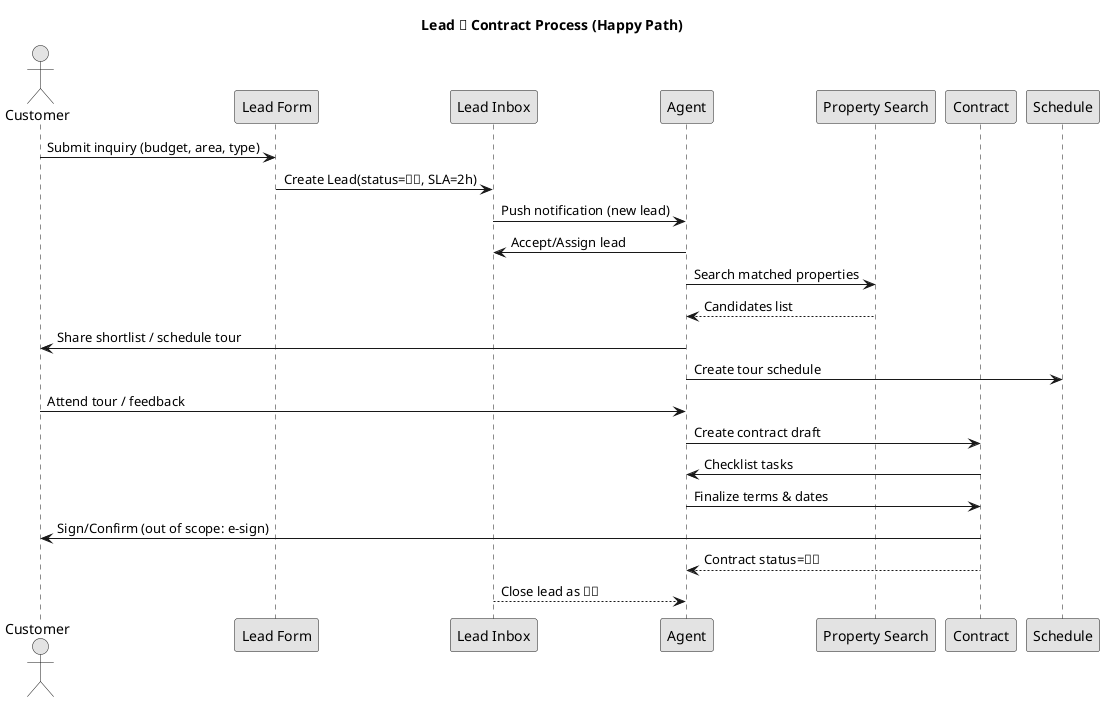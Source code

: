 @startuml ProcessLeadToContract
skinparam monochrome true
skinparam defaultFontName Noto Sans

title Lead → Contract Process (Happy Path)

actor Customer as C
participant "Lead Form" as LF
participant "Lead Inbox" as LI
participant "Agent" as A
participant "Property Search" as PS
participant "Contract" as CT
participant "Schedule" as SC

C -> LF: Submit inquiry (budget, area, type)
LF -> LI: Create Lead(status=신규, SLA=2h)
LI -> A: Push notification (new lead)
A -> LI: Accept/Assign lead
A -> PS: Search matched properties
PS --> A: Candidates list
A -> C: Share shortlist / schedule tour
A -> SC: Create tour schedule
C -> A: Attend tour / feedback
A -> CT: Create contract draft
CT -> A: Checklist tasks
A -> CT: Finalize terms & dates
CT -> C: Sign/Confirm (out of scope: e-sign)
CT --> A: Contract status=확정
LI --> A: Close lead as 계약
@enduml
